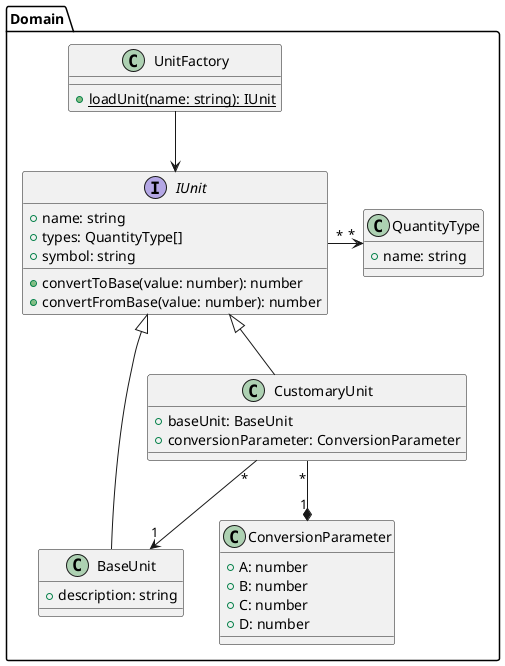 @startuml uml-class-domain

package "Domain" {
  interface IUnit {
    + name: string
    + types: QuantityType[]
    + symbol: string
    + convertToBase(value: number): number
    + convertFromBase(value: number): number
  }
  class UnitFactory {
    + {static} loadUnit(name: string): IUnit
  }
  class ConversionParameter {
      + A: number
      + B: number
      + C: number
      + D: number
  }

  class BaseUnit {
      + description: string
  }

  class CustomaryUnit {
      + baseUnit: BaseUnit
      + conversionParameter: ConversionParameter
  }
  class QuantityType {
      + name: string
  }
}

BaseUnit -UP-|> IUnit
CustomaryUnit -UP-|> IUnit
CustomaryUnit "*" --> "1" BaseUnit
CustomaryUnit "*" --* "1" ConversionParameter
IUnit "*" -RIGHT-> "*" QuantityType
UnitFactory --> IUnit

@enduml